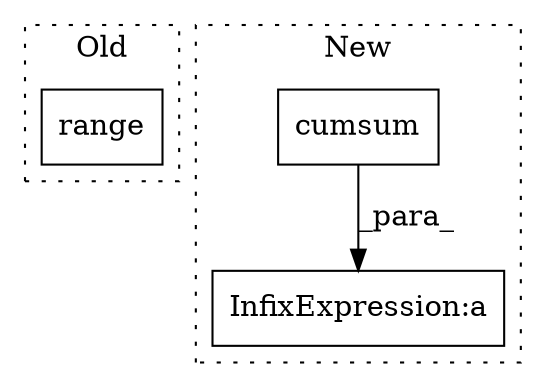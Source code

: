 digraph G {
subgraph cluster0 {
1 [label="range" a="32" s="8300,8335" l="6,1" shape="box"];
label = "Old";
style="dotted";
}
subgraph cluster1 {
2 [label="cumsum" a="32" s="8618,8632" l="7,1" shape="box"];
3 [label="InfixExpression:a" a="27" s="8633" l="3" shape="box"];
label = "New";
style="dotted";
}
2 -> 3 [label="_para_"];
}